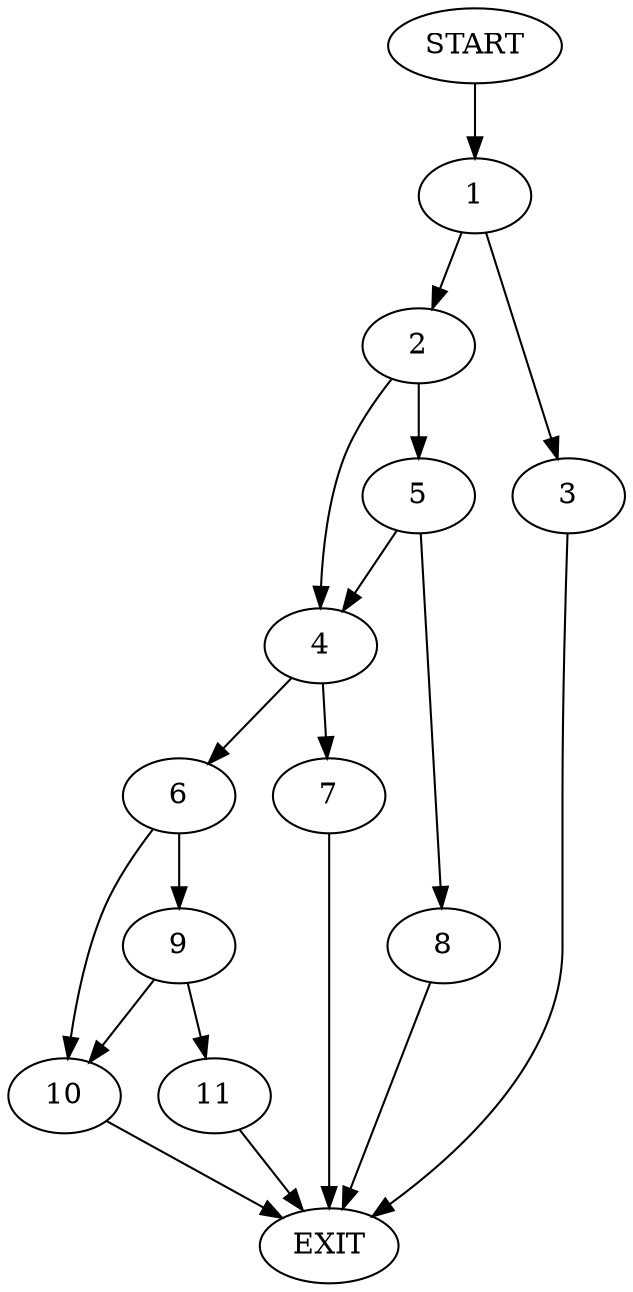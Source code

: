 digraph {
0 [label="START"]
12 [label="EXIT"]
0 -> 1
1 -> 2
1 -> 3
2 -> 4
2 -> 5
3 -> 12
4 -> 6
4 -> 7
5 -> 4
5 -> 8
8 -> 12
7 -> 12
6 -> 9
6 -> 10
9 -> 10
9 -> 11
10 -> 12
11 -> 12
}
